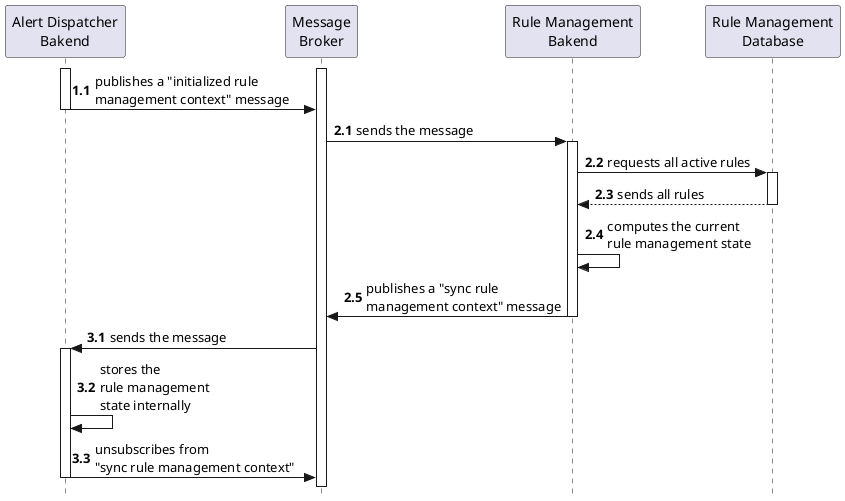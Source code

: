 @startuml container-ready-process-view

autonumber 1.1

skinparam style strictuml

participant "Alert Dispatcher\nBakend" as ALERT
participant "Message\nBroker" as MB
participant "Rule Management\nBakend" as RULE
participant "Rule Management\nDatabase" as RULE_DB

activate MB

activate ALERT
ALERT -> MB : publishes a "initialized rule\nmanagement context" message 
deactivate ALERT
autonumber inc A
MB -> RULE : sends the message
activate RULE
RULE -> RULE_DB : requests all active rules
activate RULE_DB
RULE_DB --> RULE : sends all rules
deactivate RULE_DB
RULE -> RULE : computes the current\nrule management state
RULE -> MB : publishes a "sync rule\nmanagement context" message
deactivate RULE
autonumber inc A
MB -> ALERT : sends the message
activate ALERT
ALERT -> ALERT : stores the\nrule management\nstate internally
ALERT -> MB : unsubscribes from\n"sync rule management context"
deactivate ALERT

@enduml
